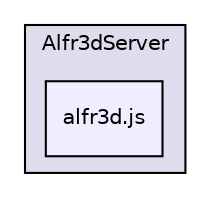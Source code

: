 digraph "alfr3d.js" {
  compound=true
  node [ fontsize="10", fontname="Helvetica"];
  edge [ labelfontsize="10", labelfontname="Helvetica"];
  subgraph clusterdir_5aff9b9d3e98484c2dea147a93674523 {
    graph [ bgcolor="#ddddee", pencolor="black", label="Alfr3dServer" fontname="Helvetica", fontsize="10", URL="dir_5aff9b9d3e98484c2dea147a93674523.html"]
  dir_dbcd384d99a46700ba5ed32f9355e20f [shape=box, label="alfr3d.js", style="filled", fillcolor="#eeeeff", pencolor="black", URL="dir_dbcd384d99a46700ba5ed32f9355e20f.html"];
  }
}
